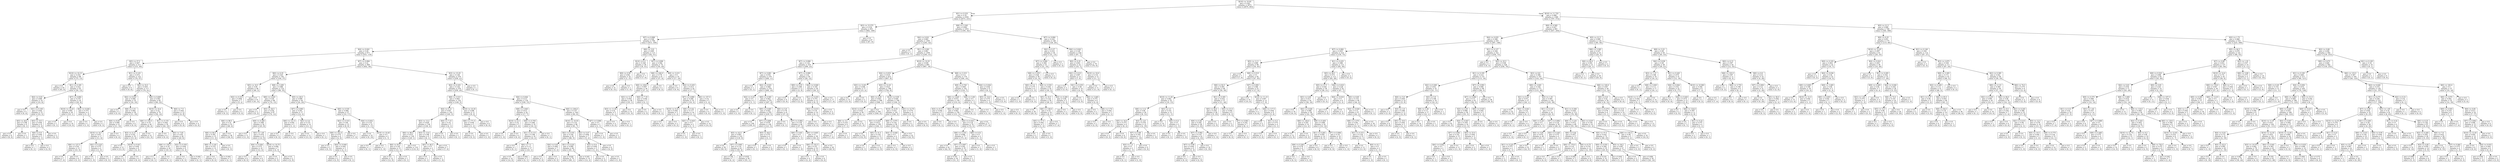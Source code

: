 digraph Tree {
node [shape=box] ;
0 [label="X[10] <= 10.85\ngini = 0.342\nsamples = 3673\nvalue = [2870, 803]"] ;
1 [label="X[1] <= 0.233\ngini = 0.18\nsamples = 2304\nvalue = [2073, 231]"] ;
0 -> 1 [labeldistance=2.5, labelangle=45, headlabel="True"] ;
2 [label="X[3] <= 15.575\ngini = 0.318\nsamples = 851\nvalue = [682, 169]"] ;
1 -> 2 ;
3 [label="X[7] <= 0.998\ngini = 0.338\nsamples = 784\nvalue = [615, 169]"] ;
2 -> 3 ;
4 [label="X[4] <= 0.041\ngini = 0.29\nsamples = 671\nvalue = [553, 118]"] ;
3 -> 4 ;
5 [label="X[5] <= 27.5\ngini = 0.407\nsamples = 211\nvalue = [151, 60]"] ;
4 -> 5 ;
6 [label="X[10] <= 10.15\ngini = 0.252\nsamples = 88\nvalue = [75, 13]"] ;
5 -> 6 ;
7 [label="gini = 0.0\nsamples = 45\nvalue = [45, 0]"] ;
6 -> 7 ;
8 [label="X[1] <= 0.185\ngini = 0.422\nsamples = 43\nvalue = [30, 13]"] ;
6 -> 8 ;
9 [label="X[4] <= 0.03\ngini = 0.499\nsamples = 19\nvalue = [10, 9]"] ;
8 -> 9 ;
10 [label="gini = 0.0\nsamples = 4\nvalue = [0, 4]"] ;
9 -> 10 ;
11 [label="X[1] <= 0.165\ngini = 0.444\nsamples = 15\nvalue = [10, 5]"] ;
9 -> 11 ;
12 [label="X[5] <= 26.0\ngini = 0.198\nsamples = 9\nvalue = [8, 1]"] ;
11 -> 12 ;
13 [label="gini = 0.0\nsamples = 8\nvalue = [8, 0]"] ;
12 -> 13 ;
14 [label="gini = 0.0\nsamples = 1\nvalue = [0, 1]"] ;
12 -> 14 ;
15 [label="X[5] <= 16.5\ngini = 0.444\nsamples = 6\nvalue = [2, 4]"] ;
11 -> 15 ;
16 [label="X[0] <= 6.0\ngini = 0.444\nsamples = 3\nvalue = [2, 1]"] ;
15 -> 16 ;
17 [label="gini = 0.0\nsamples = 1\nvalue = [0, 1]"] ;
16 -> 17 ;
18 [label="gini = 0.0\nsamples = 2\nvalue = [2, 0]"] ;
16 -> 18 ;
19 [label="gini = 0.0\nsamples = 3\nvalue = [0, 3]"] ;
15 -> 19 ;
20 [label="X[7] <= 0.994\ngini = 0.278\nsamples = 24\nvalue = [20, 4]"] ;
8 -> 20 ;
21 [label="X[10] <= 10.25\ngini = 0.095\nsamples = 20\nvalue = [19, 1]"] ;
20 -> 21 ;
22 [label="gini = 0.0\nsamples = 1\nvalue = [0, 1]"] ;
21 -> 22 ;
23 [label="gini = 0.0\nsamples = 19\nvalue = [19, 0]"] ;
21 -> 23 ;
24 [label="X[4] <= 0.036\ngini = 0.375\nsamples = 4\nvalue = [1, 3]"] ;
20 -> 24 ;
25 [label="gini = 0.0\nsamples = 1\nvalue = [1, 0]"] ;
24 -> 25 ;
26 [label="gini = 0.0\nsamples = 3\nvalue = [0, 3]"] ;
24 -> 26 ;
27 [label="X[1] <= 0.125\ngini = 0.472\nsamples = 123\nvalue = [76, 47]"] ;
5 -> 27 ;
28 [label="gini = 0.0\nsamples = 6\nvalue = [0, 6]"] ;
27 -> 28 ;
29 [label="X[5] <= 33.5\ngini = 0.455\nsamples = 117\nvalue = [76, 41]"] ;
27 -> 29 ;
30 [label="X[4] <= 0.033\ngini = 0.496\nsamples = 35\nvalue = [16, 19]"] ;
29 -> 30 ;
31 [label="gini = 0.0\nsamples = 5\nvalue = [5, 0]"] ;
30 -> 31 ;
32 [label="X[8] <= 3.31\ngini = 0.464\nsamples = 30\nvalue = [11, 19]"] ;
30 -> 32 ;
33 [label="X[0] <= 8.05\ngini = 0.499\nsamples = 21\nvalue = [11, 10]"] ;
32 -> 33 ;
34 [label="X[10] <= 10.7\ngini = 0.457\nsamples = 17\nvalue = [11, 6]"] ;
33 -> 34 ;
35 [label="X[6] <= 127.5\ngini = 0.355\nsamples = 13\nvalue = [10, 3]"] ;
34 -> 35 ;
36 [label="gini = 0.0\nsamples = 7\nvalue = [7, 0]"] ;
35 -> 36 ;
37 [label="gini = 0.5\nsamples = 6\nvalue = [3, 3]"] ;
35 -> 37 ;
38 [label="X[2] <= 0.325\ngini = 0.375\nsamples = 4\nvalue = [1, 3]"] ;
34 -> 38 ;
39 [label="gini = 0.0\nsamples = 1\nvalue = [1, 0]"] ;
38 -> 39 ;
40 [label="gini = 0.0\nsamples = 3\nvalue = [0, 3]"] ;
38 -> 40 ;
41 [label="gini = 0.0\nsamples = 4\nvalue = [0, 4]"] ;
33 -> 41 ;
42 [label="gini = 0.0\nsamples = 9\nvalue = [0, 9]"] ;
32 -> 42 ;
43 [label="X[9] <= 0.695\ngini = 0.393\nsamples = 82\nvalue = [60, 22]"] ;
29 -> 43 ;
44 [label="X[10] <= 10.4\ngini = 0.32\nsamples = 70\nvalue = [56, 14]"] ;
43 -> 44 ;
45 [label="X[6] <= 150.5\ngini = 0.18\nsamples = 40\nvalue = [36, 4]"] ;
44 -> 45 ;
46 [label="X[3] <= 4.15\ngini = 0.332\nsamples = 19\nvalue = [15, 4]"] ;
45 -> 46 ;
47 [label="gini = 0.0\nsamples = 13\nvalue = [13, 0]"] ;
46 -> 47 ;
48 [label="X[10] <= 9.45\ngini = 0.444\nsamples = 6\nvalue = [2, 4]"] ;
46 -> 48 ;
49 [label="gini = 0.0\nsamples = 2\nvalue = [2, 0]"] ;
48 -> 49 ;
50 [label="gini = 0.0\nsamples = 4\nvalue = [0, 4]"] ;
48 -> 50 ;
51 [label="gini = 0.0\nsamples = 21\nvalue = [21, 0]"] ;
45 -> 51 ;
52 [label="X[1] <= 0.155\ngini = 0.444\nsamples = 30\nvalue = [20, 10]"] ;
44 -> 52 ;
53 [label="gini = 0.0\nsamples = 4\nvalue = [0, 4]"] ;
52 -> 53 ;
54 [label="X[0] <= 7.05\ngini = 0.355\nsamples = 26\nvalue = [20, 6]"] ;
52 -> 54 ;
55 [label="X[6] <= 150.5\ngini = 0.18\nsamples = 20\nvalue = [18, 2]"] ;
54 -> 55 ;
56 [label="gini = 0.1\nsamples = 19\nvalue = [18, 1]"] ;
55 -> 56 ;
57 [label="gini = 0.0\nsamples = 1\nvalue = [0, 1]"] ;
55 -> 57 ;
58 [label="X[2] <= 0.355\ngini = 0.444\nsamples = 6\nvalue = [2, 4]"] ;
54 -> 58 ;
59 [label="gini = 0.0\nsamples = 3\nvalue = [0, 3]"] ;
58 -> 59 ;
60 [label="gini = 0.444\nsamples = 3\nvalue = [2, 1]"] ;
58 -> 60 ;
61 [label="X[0] <= 7.0\ngini = 0.444\nsamples = 12\nvalue = [4, 8]"] ;
43 -> 61 ;
62 [label="gini = 0.0\nsamples = 8\nvalue = [0, 8]"] ;
61 -> 62 ;
63 [label="gini = 0.0\nsamples = 4\nvalue = [4, 0]"] ;
61 -> 63 ;
64 [label="X[7] <= 0.994\ngini = 0.22\nsamples = 460\nvalue = [402, 58]"] ;
4 -> 64 ;
65 [label="X[0] <= 6.35\ngini = 0.325\nsamples = 181\nvalue = [144, 37]"] ;
64 -> 65 ;
66 [label="X[5] <= 16.5\ngini = 0.08\nsamples = 48\nvalue = [46, 2]"] ;
65 -> 66 ;
67 [label="X[2] <= 0.315\ngini = 0.408\nsamples = 7\nvalue = [5, 2]"] ;
66 -> 67 ;
68 [label="gini = 0.0\nsamples = 2\nvalue = [0, 2]"] ;
67 -> 68 ;
69 [label="gini = 0.0\nsamples = 5\nvalue = [5, 0]"] ;
67 -> 69 ;
70 [label="gini = 0.0\nsamples = 41\nvalue = [41, 0]"] ;
66 -> 70 ;
71 [label="X[8] <= 3.285\ngini = 0.388\nsamples = 133\nvalue = [98, 35]"] ;
65 -> 71 ;
72 [label="X[8] <= 2.925\ngini = 0.28\nsamples = 89\nvalue = [74, 15]"] ;
71 -> 72 ;
73 [label="gini = 0.0\nsamples = 2\nvalue = [0, 2]"] ;
72 -> 73 ;
74 [label="X[5] <= 36.5\ngini = 0.254\nsamples = 87\nvalue = [74, 13]"] ;
72 -> 74 ;
75 [label="X[6] <= 98.5\ngini = 0.14\nsamples = 53\nvalue = [49, 4]"] ;
74 -> 75 ;
76 [label="X[6] <= 94.5\ngini = 0.391\nsamples = 15\nvalue = [11, 4]"] ;
75 -> 76 ;
77 [label="X[8] <= 3.145\ngini = 0.153\nsamples = 12\nvalue = [11, 1]"] ;
76 -> 77 ;
78 [label="gini = 0.0\nsamples = 9\nvalue = [9, 0]"] ;
77 -> 78 ;
79 [label="gini = 0.444\nsamples = 3\nvalue = [2, 1]"] ;
77 -> 79 ;
80 [label="gini = 0.0\nsamples = 3\nvalue = [0, 3]"] ;
76 -> 80 ;
81 [label="gini = 0.0\nsamples = 38\nvalue = [38, 0]"] ;
75 -> 81 ;
82 [label="X[9] <= 0.385\ngini = 0.389\nsamples = 34\nvalue = [25, 9]"] ;
74 -> 82 ;
83 [label="gini = 0.0\nsamples = 11\nvalue = [11, 0]"] ;
82 -> 83 ;
84 [label="X[3] <= 1.95\ngini = 0.476\nsamples = 23\nvalue = [14, 9]"] ;
82 -> 84 ;
85 [label="X[4] <= 0.056\ngini = 0.375\nsamples = 16\nvalue = [12, 4]"] ;
84 -> 85 ;
86 [label="gini = 0.0\nsamples = 8\nvalue = [8, 0]"] ;
85 -> 86 ;
87 [label="gini = 0.5\nsamples = 8\nvalue = [4, 4]"] ;
85 -> 87 ;
88 [label="X[10] <= 10.75\ngini = 0.408\nsamples = 7\nvalue = [2, 5]"] ;
84 -> 88 ;
89 [label="gini = 0.0\nsamples = 5\nvalue = [0, 5]"] ;
88 -> 89 ;
90 [label="gini = 0.0\nsamples = 2\nvalue = [2, 0]"] ;
88 -> 90 ;
91 [label="X[5] <= 28.0\ngini = 0.496\nsamples = 44\nvalue = [24, 20]"] ;
71 -> 91 ;
92 [label="X[7] <= 0.993\ngini = 0.291\nsamples = 17\nvalue = [14, 3]"] ;
91 -> 92 ;
93 [label="X[6] <= 121.5\ngini = 0.444\nsamples = 3\nvalue = [1, 2]"] ;
92 -> 93 ;
94 [label="gini = 0.0\nsamples = 2\nvalue = [0, 2]"] ;
93 -> 94 ;
95 [label="gini = 0.0\nsamples = 1\nvalue = [1, 0]"] ;
93 -> 95 ;
96 [label="X[3] <= 4.4\ngini = 0.133\nsamples = 14\nvalue = [13, 1]"] ;
92 -> 96 ;
97 [label="gini = 0.0\nsamples = 13\nvalue = [13, 0]"] ;
96 -> 97 ;
98 [label="gini = 0.0\nsamples = 1\nvalue = [0, 1]"] ;
96 -> 98 ;
99 [label="X[9] <= 0.535\ngini = 0.466\nsamples = 27\nvalue = [10, 17]"] ;
91 -> 99 ;
100 [label="X[2] <= 0.315\ngini = 0.48\nsamples = 15\nvalue = [9, 6]"] ;
99 -> 100 ;
101 [label="X[6] <= 141.0\ngini = 0.375\nsamples = 8\nvalue = [2, 6]"] ;
100 -> 101 ;
102 [label="gini = 0.0\nsamples = 5\nvalue = [0, 5]"] ;
101 -> 102 ;
103 [label="X[4] <= 0.049\ngini = 0.444\nsamples = 3\nvalue = [2, 1]"] ;
101 -> 103 ;
104 [label="gini = 0.0\nsamples = 2\nvalue = [2, 0]"] ;
103 -> 104 ;
105 [label="gini = 0.0\nsamples = 1\nvalue = [0, 1]"] ;
103 -> 105 ;
106 [label="gini = 0.0\nsamples = 7\nvalue = [7, 0]"] ;
100 -> 106 ;
107 [label="X[4] <= 0.052\ngini = 0.153\nsamples = 12\nvalue = [1, 11]"] ;
99 -> 107 ;
108 [label="gini = 0.0\nsamples = 10\nvalue = [0, 10]"] ;
107 -> 108 ;
109 [label="X[10] <= 10.45\ngini = 0.5\nsamples = 2\nvalue = [1, 1]"] ;
107 -> 109 ;
110 [label="gini = 0.0\nsamples = 1\nvalue = [0, 1]"] ;
109 -> 110 ;
111 [label="gini = 0.0\nsamples = 1\nvalue = [1, 0]"] ;
109 -> 111 ;
112 [label="X[3] <= 15.25\ngini = 0.139\nsamples = 279\nvalue = [258, 21]"] ;
64 -> 112 ;
113 [label="X[2] <= 0.325\ngini = 0.134\nsamples = 278\nvalue = [258, 20]"] ;
112 -> 113 ;
114 [label="X[8] <= 3.515\ngini = 0.063\nsamples = 154\nvalue = [149, 5]"] ;
113 -> 114 ;
115 [label="X[4] <= 0.12\ngini = 0.041\nsamples = 143\nvalue = [140, 3]"] ;
114 -> 115 ;
116 [label="X[3] <= 13.2\ngini = 0.029\nsamples = 138\nvalue = [136, 2]"] ;
115 -> 116 ;
117 [label="X[6] <= 96.5\ngini = 0.015\nsamples = 129\nvalue = [128, 1]"] ;
116 -> 117 ;
118 [label="X[6] <= 93.0\ngini = 0.142\nsamples = 13\nvalue = [12, 1]"] ;
117 -> 118 ;
119 [label="gini = 0.0\nsamples = 12\nvalue = [12, 0]"] ;
118 -> 119 ;
120 [label="gini = 0.0\nsamples = 1\nvalue = [0, 1]"] ;
118 -> 120 ;
121 [label="gini = 0.0\nsamples = 116\nvalue = [116, 0]"] ;
117 -> 121 ;
122 [label="X[3] <= 13.6\ngini = 0.198\nsamples = 9\nvalue = [8, 1]"] ;
116 -> 122 ;
123 [label="X[5] <= 46.5\ngini = 0.5\nsamples = 2\nvalue = [1, 1]"] ;
122 -> 123 ;
124 [label="gini = 0.0\nsamples = 1\nvalue = [0, 1]"] ;
123 -> 124 ;
125 [label="gini = 0.0\nsamples = 1\nvalue = [1, 0]"] ;
123 -> 125 ;
126 [label="gini = 0.0\nsamples = 7\nvalue = [7, 0]"] ;
122 -> 126 ;
127 [label="X[0] <= 7.15\ngini = 0.32\nsamples = 5\nvalue = [4, 1]"] ;
115 -> 127 ;
128 [label="gini = 0.0\nsamples = 4\nvalue = [4, 0]"] ;
127 -> 128 ;
129 [label="gini = 0.0\nsamples = 1\nvalue = [0, 1]"] ;
127 -> 129 ;
130 [label="X[10] <= 10.35\ngini = 0.298\nsamples = 11\nvalue = [9, 2]"] ;
114 -> 130 ;
131 [label="X[6] <= 171.5\ngini = 0.444\nsamples = 3\nvalue = [1, 2]"] ;
130 -> 131 ;
132 [label="gini = 0.0\nsamples = 2\nvalue = [0, 2]"] ;
131 -> 132 ;
133 [label="gini = 0.0\nsamples = 1\nvalue = [1, 0]"] ;
131 -> 133 ;
134 [label="gini = 0.0\nsamples = 8\nvalue = [8, 0]"] ;
130 -> 134 ;
135 [label="X[4] <= 0.044\ngini = 0.213\nsamples = 124\nvalue = [109, 15]"] ;
113 -> 135 ;
136 [label="X[8] <= 3.045\ngini = 0.413\nsamples = 24\nvalue = [17, 7]"] ;
135 -> 136 ;
137 [label="X[10] <= 9.3\ngini = 0.32\nsamples = 5\nvalue = [1, 4]"] ;
136 -> 137 ;
138 [label="gini = 0.0\nsamples = 1\nvalue = [1, 0]"] ;
137 -> 138 ;
139 [label="gini = 0.0\nsamples = 4\nvalue = [0, 4]"] ;
137 -> 139 ;
140 [label="X[9] <= 0.705\ngini = 0.266\nsamples = 19\nvalue = [16, 3]"] ;
136 -> 140 ;
141 [label="X[1] <= 0.115\ngini = 0.198\nsamples = 18\nvalue = [16, 2]"] ;
140 -> 141 ;
142 [label="gini = 0.0\nsamples = 1\nvalue = [0, 1]"] ;
141 -> 142 ;
143 [label="X[0] <= 7.3\ngini = 0.111\nsamples = 17\nvalue = [16, 1]"] ;
141 -> 143 ;
144 [label="gini = 0.0\nsamples = 14\nvalue = [14, 0]"] ;
143 -> 144 ;
145 [label="gini = 0.444\nsamples = 3\nvalue = [2, 1]"] ;
143 -> 145 ;
146 [label="gini = 0.0\nsamples = 1\nvalue = [0, 1]"] ;
140 -> 146 ;
147 [label="X[6] <= 204.0\ngini = 0.147\nsamples = 100\nvalue = [92, 8]"] ;
135 -> 147 ;
148 [label="X[10] <= 10.55\ngini = 0.133\nsamples = 98\nvalue = [91, 7]"] ;
147 -> 148 ;
149 [label="X[2] <= 0.335\ngini = 0.104\nsamples = 91\nvalue = [86, 5]"] ;
148 -> 149 ;
150 [label="X[4] <= 0.05\ngini = 0.408\nsamples = 7\nvalue = [5, 2]"] ;
149 -> 150 ;
151 [label="gini = 0.0\nsamples = 5\nvalue = [5, 0]"] ;
150 -> 151 ;
152 [label="gini = 0.0\nsamples = 2\nvalue = [0, 2]"] ;
150 -> 152 ;
153 [label="X[1] <= 0.225\ngini = 0.069\nsamples = 84\nvalue = [81, 3]"] ;
149 -> 153 ;
154 [label="gini = 0.028\nsamples = 70\nvalue = [69, 1]"] ;
153 -> 154 ;
155 [label="gini = 0.245\nsamples = 14\nvalue = [12, 2]"] ;
153 -> 155 ;
156 [label="X[2] <= 0.47\ngini = 0.408\nsamples = 7\nvalue = [5, 2]"] ;
148 -> 156 ;
157 [label="X[3] <= 8.4\ngini = 0.444\nsamples = 3\nvalue = [1, 2]"] ;
156 -> 157 ;
158 [label="gini = 0.0\nsamples = 2\nvalue = [0, 2]"] ;
157 -> 158 ;
159 [label="gini = 0.0\nsamples = 1\nvalue = [1, 0]"] ;
157 -> 159 ;
160 [label="gini = 0.0\nsamples = 4\nvalue = [4, 0]"] ;
156 -> 160 ;
161 [label="X[7] <= 0.996\ngini = 0.5\nsamples = 2\nvalue = [1, 1]"] ;
147 -> 161 ;
162 [label="gini = 0.0\nsamples = 1\nvalue = [1, 0]"] ;
161 -> 162 ;
163 [label="gini = 0.0\nsamples = 1\nvalue = [0, 1]"] ;
161 -> 163 ;
164 [label="gini = 0.0\nsamples = 1\nvalue = [0, 1]"] ;
112 -> 164 ;
165 [label="X[8] <= 3.01\ngini = 0.495\nsamples = 113\nvalue = [62, 51]"] ;
3 -> 165 ;
166 [label="X[10] <= 9.1\ngini = 0.326\nsamples = 39\nvalue = [8, 31]"] ;
165 -> 166 ;
167 [label="X[9] <= 0.59\ngini = 0.061\nsamples = 32\nvalue = [1, 31]"] ;
166 -> 167 ;
168 [label="gini = 0.0\nsamples = 31\nvalue = [0, 31]"] ;
167 -> 168 ;
169 [label="gini = 0.0\nsamples = 1\nvalue = [1, 0]"] ;
167 -> 169 ;
170 [label="gini = 0.0\nsamples = 7\nvalue = [7, 0]"] ;
166 -> 170 ;
171 [label="X[7] <= 0.999\ngini = 0.394\nsamples = 74\nvalue = [54, 20]"] ;
165 -> 171 ;
172 [label="X[6] <= 226.0\ngini = 0.176\nsamples = 41\nvalue = [37, 4]"] ;
171 -> 172 ;
173 [label="X[6] <= 204.5\ngini = 0.097\nsamples = 39\nvalue = [37, 2]"] ;
172 -> 173 ;
174 [label="X[3] <= 11.6\ngini = 0.054\nsamples = 36\nvalue = [35, 1]"] ;
173 -> 174 ;
175 [label="X[3] <= 11.05\ngini = 0.32\nsamples = 5\nvalue = [4, 1]"] ;
174 -> 175 ;
176 [label="gini = 0.0\nsamples = 4\nvalue = [4, 0]"] ;
175 -> 176 ;
177 [label="gini = 0.0\nsamples = 1\nvalue = [0, 1]"] ;
175 -> 177 ;
178 [label="gini = 0.0\nsamples = 31\nvalue = [31, 0]"] ;
174 -> 178 ;
179 [label="X[0] <= 7.35\ngini = 0.444\nsamples = 3\nvalue = [2, 1]"] ;
173 -> 179 ;
180 [label="gini = 0.0\nsamples = 2\nvalue = [2, 0]"] ;
179 -> 180 ;
181 [label="gini = 0.0\nsamples = 1\nvalue = [0, 1]"] ;
179 -> 181 ;
182 [label="gini = 0.0\nsamples = 2\nvalue = [0, 2]"] ;
172 -> 182 ;
183 [label="X[8] <= 3.215\ngini = 0.5\nsamples = 33\nvalue = [17, 16]"] ;
171 -> 183 ;
184 [label="gini = 0.0\nsamples = 9\nvalue = [0, 9]"] ;
183 -> 184 ;
185 [label="X[2] <= 0.435\ngini = 0.413\nsamples = 24\nvalue = [17, 7]"] ;
183 -> 185 ;
186 [label="X[7] <= 0.999\ngini = 0.266\nsamples = 19\nvalue = [16, 3]"] ;
185 -> 186 ;
187 [label="X[10] <= 9.25\ngini = 0.444\nsamples = 3\nvalue = [1, 2]"] ;
186 -> 187 ;
188 [label="gini = 0.0\nsamples = 1\nvalue = [1, 0]"] ;
187 -> 188 ;
189 [label="gini = 0.0\nsamples = 2\nvalue = [0, 2]"] ;
187 -> 189 ;
190 [label="X[9] <= 0.42\ngini = 0.117\nsamples = 16\nvalue = [15, 1]"] ;
186 -> 190 ;
191 [label="X[3] <= 13.925\ngini = 0.5\nsamples = 2\nvalue = [1, 1]"] ;
190 -> 191 ;
192 [label="gini = 0.0\nsamples = 1\nvalue = [1, 0]"] ;
191 -> 192 ;
193 [label="gini = 0.0\nsamples = 1\nvalue = [0, 1]"] ;
191 -> 193 ;
194 [label="gini = 0.0\nsamples = 14\nvalue = [14, 0]"] ;
190 -> 194 ;
195 [label="X[6] <= 157.5\ngini = 0.32\nsamples = 5\nvalue = [1, 4]"] ;
185 -> 195 ;
196 [label="gini = 0.0\nsamples = 4\nvalue = [0, 4]"] ;
195 -> 196 ;
197 [label="gini = 0.0\nsamples = 1\nvalue = [1, 0]"] ;
195 -> 197 ;
198 [label="gini = 0.0\nsamples = 67\nvalue = [67, 0]"] ;
2 -> 198 ;
199 [label="X[8] <= 3.345\ngini = 0.082\nsamples = 1453\nvalue = [1391, 62]"] ;
1 -> 199 ;
200 [label="X[4] <= 0.021\ngini = 0.062\nsamples = 1305\nvalue = [1263, 42]"] ;
199 -> 200 ;
201 [label="gini = 0.0\nsamples = 1\nvalue = [0, 1]"] ;
200 -> 201 ;
202 [label="X[1] <= 0.262\ngini = 0.061\nsamples = 1304\nvalue = [1263, 41]"] ;
200 -> 202 ;
203 [label="X[7] <= 0.998\ngini = 0.134\nsamples = 319\nvalue = [296, 23]"] ;
202 -> 203 ;
204 [label="X[7] <= 0.991\ngini = 0.076\nsamples = 279\nvalue = [268, 11]"] ;
203 -> 204 ;
205 [label="gini = 0.0\nsamples = 1\nvalue = [0, 1]"] ;
204 -> 205 ;
206 [label="X[4] <= 0.025\ngini = 0.069\nsamples = 278\nvalue = [268, 10]"] ;
204 -> 206 ;
207 [label="X[2] <= 0.23\ngini = 0.5\nsamples = 2\nvalue = [1, 1]"] ;
206 -> 207 ;
208 [label="gini = 0.0\nsamples = 1\nvalue = [1, 0]"] ;
207 -> 208 ;
209 [label="gini = 0.0\nsamples = 1\nvalue = [0, 1]"] ;
207 -> 209 ;
210 [label="X[9] <= 0.585\ngini = 0.063\nsamples = 276\nvalue = [267, 9]"] ;
206 -> 210 ;
211 [label="X[9] <= 0.465\ngini = 0.042\nsamples = 235\nvalue = [230, 5]"] ;
210 -> 211 ;
212 [label="gini = 0.0\nsamples = 109\nvalue = [109, 0]"] ;
211 -> 212 ;
213 [label="X[7] <= 0.998\ngini = 0.076\nsamples = 126\nvalue = [121, 5]"] ;
211 -> 213 ;
214 [label="X[5] <= 42.5\ngini = 0.063\nsamples = 122\nvalue = [118, 4]"] ;
213 -> 214 ;
215 [label="gini = 0.0\nsamples = 59\nvalue = [59, 0]"] ;
214 -> 215 ;
216 [label="X[7] <= 0.995\ngini = 0.119\nsamples = 63\nvalue = [59, 4]"] ;
214 -> 216 ;
217 [label="gini = 0.49\nsamples = 7\nvalue = [4, 3]"] ;
216 -> 217 ;
218 [label="gini = 0.035\nsamples = 56\nvalue = [55, 1]"] ;
216 -> 218 ;
219 [label="X[5] <= 40.5\ngini = 0.375\nsamples = 4\nvalue = [3, 1]"] ;
213 -> 219 ;
220 [label="gini = 0.0\nsamples = 1\nvalue = [0, 1]"] ;
219 -> 220 ;
221 [label="gini = 0.0\nsamples = 3\nvalue = [3, 0]"] ;
219 -> 221 ;
222 [label="X[0] <= 5.8\ngini = 0.176\nsamples = 41\nvalue = [37, 4]"] ;
210 -> 222 ;
223 [label="gini = 0.0\nsamples = 1\nvalue = [0, 1]"] ;
222 -> 223 ;
224 [label="X[7] <= 0.992\ngini = 0.139\nsamples = 40\nvalue = [37, 3]"] ;
222 -> 224 ;
225 [label="X[9] <= 0.65\ngini = 0.5\nsamples = 2\nvalue = [1, 1]"] ;
224 -> 225 ;
226 [label="gini = 0.0\nsamples = 1\nvalue = [0, 1]"] ;
225 -> 226 ;
227 [label="gini = 0.0\nsamples = 1\nvalue = [1, 0]"] ;
225 -> 227 ;
228 [label="X[9] <= 0.605\ngini = 0.1\nsamples = 38\nvalue = [36, 2]"] ;
224 -> 228 ;
229 [label="X[6] <= 152.5\ngini = 0.32\nsamples = 10\nvalue = [8, 2]"] ;
228 -> 229 ;
230 [label="gini = 0.5\nsamples = 4\nvalue = [2, 2]"] ;
229 -> 230 ;
231 [label="gini = 0.0\nsamples = 6\nvalue = [6, 0]"] ;
229 -> 231 ;
232 [label="gini = 0.0\nsamples = 28\nvalue = [28, 0]"] ;
228 -> 232 ;
233 [label="X[7] <= 0.999\ngini = 0.42\nsamples = 40\nvalue = [28, 12]"] ;
203 -> 233 ;
234 [label="X[9] <= 0.55\ngini = 0.298\nsamples = 11\nvalue = [2, 9]"] ;
233 -> 234 ;
235 [label="gini = 0.0\nsamples = 9\nvalue = [0, 9]"] ;
234 -> 235 ;
236 [label="gini = 0.0\nsamples = 2\nvalue = [2, 0]"] ;
234 -> 236 ;
237 [label="X[4] <= 0.049\ngini = 0.185\nsamples = 29\nvalue = [26, 3]"] ;
233 -> 237 ;
238 [label="X[1] <= 0.255\ngini = 0.375\nsamples = 12\nvalue = [9, 3]"] ;
237 -> 238 ;
239 [label="X[2] <= 0.415\ngini = 0.18\nsamples = 10\nvalue = [9, 1]"] ;
238 -> 239 ;
240 [label="gini = 0.0\nsamples = 9\nvalue = [9, 0]"] ;
239 -> 240 ;
241 [label="gini = 0.0\nsamples = 1\nvalue = [0, 1]"] ;
239 -> 241 ;
242 [label="gini = 0.0\nsamples = 2\nvalue = [0, 2]"] ;
238 -> 242 ;
243 [label="gini = 0.0\nsamples = 17\nvalue = [17, 0]"] ;
237 -> 243 ;
244 [label="X[10] <= 10.25\ngini = 0.036\nsamples = 985\nvalue = [967, 18]"] ;
202 -> 244 ;
245 [label="X[4] <= 0.033\ngini = 0.019\nsamples = 815\nvalue = [807, 8]"] ;
244 -> 245 ;
246 [label="X[3] <= 13.65\ngini = 0.208\nsamples = 17\nvalue = [15, 2]"] ;
245 -> 246 ;
247 [label="gini = 0.0\nsamples = 15\nvalue = [15, 0]"] ;
246 -> 247 ;
248 [label="gini = 0.0\nsamples = 2\nvalue = [0, 2]"] ;
246 -> 248 ;
249 [label="X[3] <= 12.25\ngini = 0.015\nsamples = 798\nvalue = [792, 6]"] ;
245 -> 249 ;
250 [label="X[0] <= 6.05\ngini = 0.003\nsamples = 599\nvalue = [598, 1]"] ;
249 -> 250 ;
251 [label="X[10] <= 9.05\ngini = 0.033\nsamples = 59\nvalue = [58, 1]"] ;
250 -> 251 ;
252 [label="X[8] <= 3.2\ngini = 0.219\nsamples = 8\nvalue = [7, 1]"] ;
251 -> 252 ;
253 [label="gini = 0.0\nsamples = 7\nvalue = [7, 0]"] ;
252 -> 253 ;
254 [label="gini = 0.0\nsamples = 1\nvalue = [0, 1]"] ;
252 -> 254 ;
255 [label="gini = 0.0\nsamples = 51\nvalue = [51, 0]"] ;
251 -> 255 ;
256 [label="gini = 0.0\nsamples = 540\nvalue = [540, 0]"] ;
250 -> 256 ;
257 [label="X[10] <= 9.95\ngini = 0.049\nsamples = 199\nvalue = [194, 5]"] ;
249 -> 257 ;
258 [label="X[10] <= 9.55\ngini = 0.031\nsamples = 191\nvalue = [188, 3]"] ;
257 -> 258 ;
259 [label="X[1] <= 0.435\ngini = 0.012\nsamples = 165\nvalue = [164, 1]"] ;
258 -> 259 ;
260 [label="gini = 0.0\nsamples = 152\nvalue = [152, 0]"] ;
259 -> 260 ;
261 [label="X[5] <= 31.5\ngini = 0.142\nsamples = 13\nvalue = [12, 1]"] ;
259 -> 261 ;
262 [label="gini = 0.0\nsamples = 1\nvalue = [0, 1]"] ;
261 -> 262 ;
263 [label="gini = 0.0\nsamples = 12\nvalue = [12, 0]"] ;
261 -> 263 ;
264 [label="X[8] <= 3.075\ngini = 0.142\nsamples = 26\nvalue = [24, 2]"] ;
258 -> 264 ;
265 [label="X[4] <= 0.048\ngini = 0.5\nsamples = 4\nvalue = [2, 2]"] ;
264 -> 265 ;
266 [label="gini = 0.0\nsamples = 2\nvalue = [2, 0]"] ;
265 -> 266 ;
267 [label="gini = 0.0\nsamples = 2\nvalue = [0, 2]"] ;
265 -> 267 ;
268 [label="gini = 0.0\nsamples = 22\nvalue = [22, 0]"] ;
264 -> 268 ;
269 [label="X[3] <= 12.75\ngini = 0.375\nsamples = 8\nvalue = [6, 2]"] ;
257 -> 269 ;
270 [label="gini = 0.0\nsamples = 2\nvalue = [0, 2]"] ;
269 -> 270 ;
271 [label="gini = 0.0\nsamples = 6\nvalue = [6, 0]"] ;
269 -> 271 ;
272 [label="X[8] <= 3.315\ngini = 0.111\nsamples = 170\nvalue = [160, 10]"] ;
244 -> 272 ;
273 [label="X[9] <= 0.745\ngini = 0.083\nsamples = 161\nvalue = [154, 7]"] ;
272 -> 273 ;
274 [label="X[8] <= 2.925\ngini = 0.073\nsamples = 159\nvalue = [153, 6]"] ;
273 -> 274 ;
275 [label="X[3] <= 8.15\ngini = 0.444\nsamples = 3\nvalue = [2, 1]"] ;
274 -> 275 ;
276 [label="gini = 0.0\nsamples = 1\nvalue = [0, 1]"] ;
275 -> 276 ;
277 [label="gini = 0.0\nsamples = 2\nvalue = [2, 0]"] ;
275 -> 277 ;
278 [label="X[4] <= 0.041\ngini = 0.062\nsamples = 156\nvalue = [151, 5]"] ;
274 -> 278 ;
279 [label="X[2] <= 0.525\ngini = 0.119\nsamples = 79\nvalue = [74, 5]"] ;
278 -> 279 ;
280 [label="X[8] <= 3.155\ngini = 0.098\nsamples = 77\nvalue = [73, 4]"] ;
279 -> 280 ;
281 [label="gini = 0.0\nsamples = 42\nvalue = [42, 0]"] ;
280 -> 281 ;
282 [label="X[7] <= 0.997\ngini = 0.202\nsamples = 35\nvalue = [31, 4]"] ;
280 -> 282 ;
283 [label="gini = 0.161\nsamples = 34\nvalue = [31, 3]"] ;
282 -> 283 ;
284 [label="gini = 0.0\nsamples = 1\nvalue = [0, 1]"] ;
282 -> 284 ;
285 [label="X[9] <= 0.51\ngini = 0.5\nsamples = 2\nvalue = [1, 1]"] ;
279 -> 285 ;
286 [label="gini = 0.0\nsamples = 1\nvalue = [1, 0]"] ;
285 -> 286 ;
287 [label="gini = 0.0\nsamples = 1\nvalue = [0, 1]"] ;
285 -> 287 ;
288 [label="gini = 0.0\nsamples = 77\nvalue = [77, 0]"] ;
278 -> 288 ;
289 [label="X[8] <= 3.09\ngini = 0.5\nsamples = 2\nvalue = [1, 1]"] ;
273 -> 289 ;
290 [label="gini = 0.0\nsamples = 1\nvalue = [0, 1]"] ;
289 -> 290 ;
291 [label="gini = 0.0\nsamples = 1\nvalue = [1, 0]"] ;
289 -> 291 ;
292 [label="X[4] <= 0.044\ngini = 0.444\nsamples = 9\nvalue = [6, 3]"] ;
272 -> 292 ;
293 [label="X[5] <= 10.0\ngini = 0.375\nsamples = 4\nvalue = [1, 3]"] ;
292 -> 293 ;
294 [label="gini = 0.0\nsamples = 1\nvalue = [1, 0]"] ;
293 -> 294 ;
295 [label="gini = 0.0\nsamples = 3\nvalue = [0, 3]"] ;
293 -> 295 ;
296 [label="gini = 0.0\nsamples = 5\nvalue = [5, 0]"] ;
292 -> 296 ;
297 [label="X[7] <= 0.994\ngini = 0.234\nsamples = 148\nvalue = [128, 20]"] ;
199 -> 297 ;
298 [label="X[2] <= 0.37\ngini = 0.416\nsamples = 44\nvalue = [31, 13]"] ;
297 -> 298 ;
299 [label="X[7] <= 0.994\ngini = 0.369\nsamples = 41\nvalue = [31, 10]"] ;
298 -> 299 ;
300 [label="X[8] <= 3.355\ngini = 0.326\nsamples = 39\nvalue = [31, 8]"] ;
299 -> 300 ;
301 [label="X[0] <= 5.2\ngini = 0.375\nsamples = 4\nvalue = [1, 3]"] ;
300 -> 301 ;
302 [label="gini = 0.0\nsamples = 1\nvalue = [1, 0]"] ;
301 -> 302 ;
303 [label="gini = 0.0\nsamples = 3\nvalue = [0, 3]"] ;
301 -> 303 ;
304 [label="X[8] <= 3.535\ngini = 0.245\nsamples = 35\nvalue = [30, 5]"] ;
300 -> 304 ;
305 [label="X[5] <= 33.5\ngini = 0.124\nsamples = 30\nvalue = [28, 2]"] ;
304 -> 305 ;
306 [label="gini = 0.0\nsamples = 20\nvalue = [20, 0]"] ;
305 -> 306 ;
307 [label="X[6] <= 138.0\ngini = 0.32\nsamples = 10\nvalue = [8, 2]"] ;
305 -> 307 ;
308 [label="X[5] <= 37.0\ngini = 0.444\nsamples = 3\nvalue = [1, 2]"] ;
307 -> 308 ;
309 [label="gini = 0.0\nsamples = 2\nvalue = [0, 2]"] ;
308 -> 309 ;
310 [label="gini = 0.0\nsamples = 1\nvalue = [1, 0]"] ;
308 -> 310 ;
311 [label="gini = 0.0\nsamples = 7\nvalue = [7, 0]"] ;
307 -> 311 ;
312 [label="X[2] <= 0.285\ngini = 0.48\nsamples = 5\nvalue = [2, 3]"] ;
304 -> 312 ;
313 [label="gini = 0.0\nsamples = 3\nvalue = [0, 3]"] ;
312 -> 313 ;
314 [label="gini = 0.0\nsamples = 2\nvalue = [2, 0]"] ;
312 -> 314 ;
315 [label="gini = 0.0\nsamples = 2\nvalue = [0, 2]"] ;
299 -> 315 ;
316 [label="gini = 0.0\nsamples = 3\nvalue = [0, 3]"] ;
298 -> 316 ;
317 [label="X[4] <= 0.042\ngini = 0.126\nsamples = 104\nvalue = [97, 7]"] ;
297 -> 317 ;
318 [label="X[0] <= 6.35\ngini = 0.403\nsamples = 25\nvalue = [18, 7]"] ;
317 -> 318 ;
319 [label="X[2] <= 0.215\ngini = 0.497\nsamples = 13\nvalue = [7, 6]"] ;
318 -> 319 ;
320 [label="gini = 0.0\nsamples = 3\nvalue = [3, 0]"] ;
319 -> 320 ;
321 [label="X[1] <= 0.255\ngini = 0.48\nsamples = 10\nvalue = [4, 6]"] ;
319 -> 321 ;
322 [label="gini = 0.0\nsamples = 2\nvalue = [2, 0]"] ;
321 -> 322 ;
323 [label="X[8] <= 3.465\ngini = 0.375\nsamples = 8\nvalue = [2, 6]"] ;
321 -> 323 ;
324 [label="gini = 0.0\nsamples = 5\nvalue = [0, 5]"] ;
323 -> 324 ;
325 [label="X[8] <= 3.74\ngini = 0.444\nsamples = 3\nvalue = [2, 1]"] ;
323 -> 325 ;
326 [label="gini = 0.0\nsamples = 2\nvalue = [2, 0]"] ;
325 -> 326 ;
327 [label="gini = 0.0\nsamples = 1\nvalue = [0, 1]"] ;
325 -> 327 ;
328 [label="X[10] <= 10.6\ngini = 0.153\nsamples = 12\nvalue = [11, 1]"] ;
318 -> 328 ;
329 [label="gini = 0.0\nsamples = 11\nvalue = [11, 0]"] ;
328 -> 329 ;
330 [label="gini = 0.0\nsamples = 1\nvalue = [0, 1]"] ;
328 -> 330 ;
331 [label="gini = 0.0\nsamples = 79\nvalue = [79, 0]"] ;
317 -> 331 ;
332 [label="X[10] <= 11.725\ngini = 0.486\nsamples = 1369\nvalue = [797, 572]"] ;
0 -> 332 [labeldistance=2.5, labelangle=-45, headlabel="False"] ;
333 [label="X[9] <= 0.585\ngini = 0.427\nsamples = 661\nvalue = [457, 204]"] ;
332 -> 333 ;
334 [label="X[4] <= 0.035\ngini = 0.396\nsamples = 545\nvalue = [397, 148]"] ;
333 -> 334 ;
335 [label="X[7] <= 0.992\ngini = 0.455\nsamples = 214\nvalue = [139, 75]"] ;
334 -> 335 ;
336 [label="X[5] <= 11.5\ngini = 0.496\nsamples = 99\nvalue = [54, 45]"] ;
335 -> 336 ;
337 [label="gini = 0.0\nsamples = 7\nvalue = [7, 0]"] ;
336 -> 337 ;
338 [label="X[9] <= 0.515\ngini = 0.5\nsamples = 92\nvalue = [47, 45]"] ;
336 -> 338 ;
339 [label="X[6] <= 92.5\ngini = 0.491\nsamples = 69\nvalue = [30, 39]"] ;
338 -> 339 ;
340 [label="X[10] <= 11.45\ngini = 0.482\nsamples = 32\nvalue = [19, 13]"] ;
339 -> 340 ;
341 [label="X[8] <= 3.12\ngini = 0.48\nsamples = 20\nvalue = [8, 12]"] ;
340 -> 341 ;
342 [label="X[5] <= 16.0\ngini = 0.375\nsamples = 8\nvalue = [6, 2]"] ;
341 -> 342 ;
343 [label="gini = 0.0\nsamples = 2\nvalue = [0, 2]"] ;
342 -> 343 ;
344 [label="gini = 0.0\nsamples = 6\nvalue = [6, 0]"] ;
342 -> 344 ;
345 [label="X[3] <= 2.8\ngini = 0.278\nsamples = 12\nvalue = [2, 10]"] ;
341 -> 345 ;
346 [label="X[7] <= 0.99\ngini = 0.165\nsamples = 11\nvalue = [1, 10]"] ;
345 -> 346 ;
347 [label="X[3] <= 1.0\ngini = 0.5\nsamples = 2\nvalue = [1, 1]"] ;
346 -> 347 ;
348 [label="gini = 0.0\nsamples = 1\nvalue = [0, 1]"] ;
347 -> 348 ;
349 [label="gini = 0.0\nsamples = 1\nvalue = [1, 0]"] ;
347 -> 349 ;
350 [label="gini = 0.0\nsamples = 9\nvalue = [0, 9]"] ;
346 -> 350 ;
351 [label="gini = 0.0\nsamples = 1\nvalue = [1, 0]"] ;
345 -> 351 ;
352 [label="X[3] <= 3.5\ngini = 0.153\nsamples = 12\nvalue = [11, 1]"] ;
340 -> 352 ;
353 [label="gini = 0.0\nsamples = 10\nvalue = [10, 0]"] ;
352 -> 353 ;
354 [label="X[0] <= 6.3\ngini = 0.5\nsamples = 2\nvalue = [1, 1]"] ;
352 -> 354 ;
355 [label="gini = 0.0\nsamples = 1\nvalue = [0, 1]"] ;
354 -> 355 ;
356 [label="gini = 0.0\nsamples = 1\nvalue = [1, 0]"] ;
354 -> 356 ;
357 [label="X[1] <= 0.305\ngini = 0.418\nsamples = 37\nvalue = [11, 26]"] ;
339 -> 357 ;
358 [label="X[5] <= 58.0\ngini = 0.293\nsamples = 28\nvalue = [5, 23]"] ;
357 -> 358 ;
359 [label="X[9] <= 0.46\ngini = 0.204\nsamples = 26\nvalue = [3, 23]"] ;
358 -> 359 ;
360 [label="X[7] <= 0.991\ngini = 0.147\nsamples = 25\nvalue = [2, 23]"] ;
359 -> 360 ;
361 [label="X[7] <= 0.99\ngini = 0.444\nsamples = 6\nvalue = [2, 4]"] ;
360 -> 361 ;
362 [label="gini = 0.0\nsamples = 4\nvalue = [0, 4]"] ;
361 -> 362 ;
363 [label="gini = 0.0\nsamples = 2\nvalue = [2, 0]"] ;
361 -> 363 ;
364 [label="gini = 0.0\nsamples = 19\nvalue = [0, 19]"] ;
360 -> 364 ;
365 [label="gini = 0.0\nsamples = 1\nvalue = [1, 0]"] ;
359 -> 365 ;
366 [label="gini = 0.0\nsamples = 2\nvalue = [2, 0]"] ;
358 -> 366 ;
367 [label="X[5] <= 21.0\ngini = 0.444\nsamples = 9\nvalue = [6, 3]"] ;
357 -> 367 ;
368 [label="gini = 0.0\nsamples = 2\nvalue = [0, 2]"] ;
367 -> 368 ;
369 [label="X[7] <= 0.991\ngini = 0.245\nsamples = 7\nvalue = [6, 1]"] ;
367 -> 369 ;
370 [label="gini = 0.0\nsamples = 6\nvalue = [6, 0]"] ;
369 -> 370 ;
371 [label="gini = 0.0\nsamples = 1\nvalue = [0, 1]"] ;
369 -> 371 ;
372 [label="X[7] <= 0.991\ngini = 0.386\nsamples = 23\nvalue = [17, 6]"] ;
338 -> 372 ;
373 [label="gini = 0.0\nsamples = 10\nvalue = [10, 0]"] ;
372 -> 373 ;
374 [label="X[10] <= 11.15\ngini = 0.497\nsamples = 13\nvalue = [7, 6]"] ;
372 -> 374 ;
375 [label="gini = 0.0\nsamples = 4\nvalue = [4, 0]"] ;
374 -> 375 ;
376 [label="X[6] <= 117.5\ngini = 0.444\nsamples = 9\nvalue = [3, 6]"] ;
374 -> 376 ;
377 [label="gini = 0.0\nsamples = 5\nvalue = [0, 5]"] ;
376 -> 377 ;
378 [label="X[1] <= 0.3\ngini = 0.375\nsamples = 4\nvalue = [3, 1]"] ;
376 -> 378 ;
379 [label="gini = 0.0\nsamples = 3\nvalue = [3, 0]"] ;
378 -> 379 ;
380 [label="gini = 0.0\nsamples = 1\nvalue = [0, 1]"] ;
378 -> 380 ;
381 [label="X[1] <= 0.435\ngini = 0.386\nsamples = 115\nvalue = [85, 30]"] ;
335 -> 381 ;
382 [label="X[5] <= 29.5\ngini = 0.373\nsamples = 113\nvalue = [85, 28]"] ;
381 -> 382 ;
383 [label="X[5] <= 27.5\ngini = 0.458\nsamples = 59\nvalue = [38, 21]"] ;
382 -> 383 ;
384 [label="X[3] <= 4.65\ngini = 0.417\nsamples = 54\nvalue = [38, 16]"] ;
383 -> 384 ;
385 [label="gini = 0.0\nsamples = 16\nvalue = [16, 0]"] ;
384 -> 385 ;
386 [label="X[4] <= 0.028\ngini = 0.488\nsamples = 38\nvalue = [22, 16]"] ;
384 -> 386 ;
387 [label="X[6] <= 126.0\ngini = 0.245\nsamples = 14\nvalue = [12, 2]"] ;
386 -> 387 ;
388 [label="gini = 0.0\nsamples = 12\nvalue = [12, 0]"] ;
387 -> 388 ;
389 [label="gini = 0.0\nsamples = 2\nvalue = [0, 2]"] ;
387 -> 389 ;
390 [label="X[9] <= 0.405\ngini = 0.486\nsamples = 24\nvalue = [10, 14]"] ;
386 -> 390 ;
391 [label="X[1] <= 0.265\ngini = 0.459\nsamples = 14\nvalue = [9, 5]"] ;
390 -> 391 ;
392 [label="X[9] <= 0.385\ngini = 0.278\nsamples = 6\nvalue = [1, 5]"] ;
391 -> 392 ;
393 [label="gini = 0.0\nsamples = 5\nvalue = [0, 5]"] ;
392 -> 393 ;
394 [label="gini = 0.0\nsamples = 1\nvalue = [1, 0]"] ;
392 -> 394 ;
395 [label="gini = 0.0\nsamples = 8\nvalue = [8, 0]"] ;
391 -> 395 ;
396 [label="X[7] <= 0.994\ngini = 0.18\nsamples = 10\nvalue = [1, 9]"] ;
390 -> 396 ;
397 [label="gini = 0.0\nsamples = 9\nvalue = [0, 9]"] ;
396 -> 397 ;
398 [label="gini = 0.0\nsamples = 1\nvalue = [1, 0]"] ;
396 -> 398 ;
399 [label="gini = 0.0\nsamples = 5\nvalue = [0, 5]"] ;
383 -> 399 ;
400 [label="X[4] <= 0.023\ngini = 0.226\nsamples = 54\nvalue = [47, 7]"] ;
382 -> 400 ;
401 [label="X[4] <= 0.018\ngini = 0.5\nsamples = 6\nvalue = [3, 3]"] ;
400 -> 401 ;
402 [label="gini = 0.0\nsamples = 3\nvalue = [3, 0]"] ;
401 -> 402 ;
403 [label="gini = 0.0\nsamples = 3\nvalue = [0, 3]"] ;
401 -> 403 ;
404 [label="X[0] <= 8.85\ngini = 0.153\nsamples = 48\nvalue = [44, 4]"] ;
400 -> 404 ;
405 [label="X[4] <= 0.029\ngini = 0.12\nsamples = 47\nvalue = [44, 3]"] ;
404 -> 405 ;
406 [label="X[8] <= 3.375\ngini = 0.291\nsamples = 17\nvalue = [14, 3]"] ;
405 -> 406 ;
407 [label="X[1] <= 0.315\ngini = 0.124\nsamples = 15\nvalue = [14, 1]"] ;
406 -> 407 ;
408 [label="gini = 0.0\nsamples = 13\nvalue = [13, 0]"] ;
407 -> 408 ;
409 [label="X[0] <= 6.1\ngini = 0.5\nsamples = 2\nvalue = [1, 1]"] ;
407 -> 409 ;
410 [label="gini = 0.0\nsamples = 1\nvalue = [1, 0]"] ;
409 -> 410 ;
411 [label="gini = 0.0\nsamples = 1\nvalue = [0, 1]"] ;
409 -> 411 ;
412 [label="gini = 0.0\nsamples = 2\nvalue = [0, 2]"] ;
406 -> 412 ;
413 [label="gini = 0.0\nsamples = 30\nvalue = [30, 0]"] ;
405 -> 413 ;
414 [label="gini = 0.0\nsamples = 1\nvalue = [0, 1]"] ;
404 -> 414 ;
415 [label="gini = 0.0\nsamples = 2\nvalue = [0, 2]"] ;
381 -> 415 ;
416 [label="X[1] <= 0.127\ngini = 0.344\nsamples = 331\nvalue = [258, 73]"] ;
334 -> 416 ;
417 [label="gini = 0.0\nsamples = 3\nvalue = [0, 3]"] ;
416 -> 417 ;
418 [label="X[5] <= 25.5\ngini = 0.336\nsamples = 328\nvalue = [258, 70]"] ;
416 -> 418 ;
419 [label="X[1] <= 0.195\ngini = 0.214\nsamples = 131\nvalue = [115, 16]"] ;
418 -> 419 ;
420 [label="X[2] <= 0.365\ngini = 0.451\nsamples = 32\nvalue = [21, 11]"] ;
419 -> 420 ;
421 [label="X[0] <= 5.9\ngini = 0.459\nsamples = 14\nvalue = [5, 9]"] ;
420 -> 421 ;
422 [label="gini = 0.0\nsamples = 3\nvalue = [3, 0]"] ;
421 -> 422 ;
423 [label="X[3] <= 1.8\ngini = 0.298\nsamples = 11\nvalue = [2, 9]"] ;
421 -> 423 ;
424 [label="gini = 0.0\nsamples = 8\nvalue = [0, 8]"] ;
423 -> 424 ;
425 [label="X[5] <= 19.0\ngini = 0.444\nsamples = 3\nvalue = [2, 1]"] ;
423 -> 425 ;
426 [label="gini = 0.0\nsamples = 2\nvalue = [2, 0]"] ;
425 -> 426 ;
427 [label="gini = 0.0\nsamples = 1\nvalue = [0, 1]"] ;
425 -> 427 ;
428 [label="X[3] <= 5.9\ngini = 0.198\nsamples = 18\nvalue = [16, 2]"] ;
420 -> 428 ;
429 [label="X[8] <= 3.38\ngini = 0.111\nsamples = 17\nvalue = [16, 1]"] ;
428 -> 429 ;
430 [label="gini = 0.0\nsamples = 16\nvalue = [16, 0]"] ;
429 -> 430 ;
431 [label="gini = 0.0\nsamples = 1\nvalue = [0, 1]"] ;
429 -> 431 ;
432 [label="gini = 0.0\nsamples = 1\nvalue = [0, 1]"] ;
428 -> 432 ;
433 [label="X[7] <= 0.993\ngini = 0.096\nsamples = 99\nvalue = [94, 5]"] ;
419 -> 433 ;
434 [label="X[7] <= 0.992\ngini = 0.15\nsamples = 61\nvalue = [56, 5]"] ;
433 -> 434 ;
435 [label="X[3] <= 2.05\ngini = 0.098\nsamples = 58\nvalue = [55, 3]"] ;
434 -> 435 ;
436 [label="gini = 0.0\nsamples = 42\nvalue = [42, 0]"] ;
435 -> 436 ;
437 [label="X[4] <= 0.047\ngini = 0.305\nsamples = 16\nvalue = [13, 3]"] ;
435 -> 437 ;
438 [label="X[7] <= 0.991\ngini = 0.142\nsamples = 13\nvalue = [12, 1]"] ;
437 -> 438 ;
439 [label="X[4] <= 0.042\ngini = 0.5\nsamples = 2\nvalue = [1, 1]"] ;
438 -> 439 ;
440 [label="gini = 0.0\nsamples = 1\nvalue = [0, 1]"] ;
439 -> 440 ;
441 [label="gini = 0.0\nsamples = 1\nvalue = [1, 0]"] ;
439 -> 441 ;
442 [label="gini = 0.0\nsamples = 11\nvalue = [11, 0]"] ;
438 -> 442 ;
443 [label="X[5] <= 23.0\ngini = 0.444\nsamples = 3\nvalue = [1, 2]"] ;
437 -> 443 ;
444 [label="gini = 0.0\nsamples = 2\nvalue = [0, 2]"] ;
443 -> 444 ;
445 [label="gini = 0.0\nsamples = 1\nvalue = [1, 0]"] ;
443 -> 445 ;
446 [label="X[9] <= 0.525\ngini = 0.444\nsamples = 3\nvalue = [1, 2]"] ;
434 -> 446 ;
447 [label="gini = 0.0\nsamples = 2\nvalue = [0, 2]"] ;
446 -> 447 ;
448 [label="gini = 0.0\nsamples = 1\nvalue = [1, 0]"] ;
446 -> 448 ;
449 [label="gini = 0.0\nsamples = 38\nvalue = [38, 0]"] ;
433 -> 449 ;
450 [label="X[3] <= 8.8\ngini = 0.398\nsamples = 197\nvalue = [143, 54]"] ;
418 -> 450 ;
451 [label="X[8] <= 3.045\ngini = 0.358\nsamples = 171\nvalue = [131, 40]"] ;
450 -> 451 ;
452 [label="X[1] <= 0.34\ngini = 0.071\nsamples = 27\nvalue = [26, 1]"] ;
451 -> 452 ;
453 [label="gini = 0.0\nsamples = 22\nvalue = [22, 0]"] ;
452 -> 453 ;
454 [label="X[4] <= 0.041\ngini = 0.32\nsamples = 5\nvalue = [4, 1]"] ;
452 -> 454 ;
455 [label="gini = 0.0\nsamples = 1\nvalue = [0, 1]"] ;
454 -> 455 ;
456 [label="gini = 0.0\nsamples = 4\nvalue = [4, 0]"] ;
454 -> 456 ;
457 [label="X[3] <= 1.35\ngini = 0.395\nsamples = 144\nvalue = [105, 39]"] ;
451 -> 457 ;
458 [label="X[1] <= 0.135\ngini = 0.17\nsamples = 32\nvalue = [29, 3]"] ;
457 -> 458 ;
459 [label="X[0] <= 6.45\ngini = 0.5\nsamples = 2\nvalue = [1, 1]"] ;
458 -> 459 ;
460 [label="gini = 0.0\nsamples = 1\nvalue = [1, 0]"] ;
459 -> 460 ;
461 [label="gini = 0.0\nsamples = 1\nvalue = [0, 1]"] ;
459 -> 461 ;
462 [label="X[7] <= 0.992\ngini = 0.124\nsamples = 30\nvalue = [28, 2]"] ;
458 -> 462 ;
463 [label="X[0] <= 5.85\ngini = 0.074\nsamples = 26\nvalue = [25, 1]"] ;
462 -> 463 ;
464 [label="X[1] <= 0.225\ngini = 0.375\nsamples = 4\nvalue = [3, 1]"] ;
463 -> 464 ;
465 [label="gini = 0.0\nsamples = 3\nvalue = [3, 0]"] ;
464 -> 465 ;
466 [label="gini = 0.0\nsamples = 1\nvalue = [0, 1]"] ;
464 -> 466 ;
467 [label="gini = 0.0\nsamples = 22\nvalue = [22, 0]"] ;
463 -> 467 ;
468 [label="X[2] <= 0.345\ngini = 0.375\nsamples = 4\nvalue = [3, 1]"] ;
462 -> 468 ;
469 [label="gini = 0.0\nsamples = 1\nvalue = [0, 1]"] ;
468 -> 469 ;
470 [label="gini = 0.0\nsamples = 3\nvalue = [3, 0]"] ;
468 -> 470 ;
471 [label="X[1] <= 0.308\ngini = 0.436\nsamples = 112\nvalue = [76, 36]"] ;
457 -> 471 ;
472 [label="X[8] <= 3.125\ngini = 0.472\nsamples = 89\nvalue = [55, 34]"] ;
471 -> 472 ;
473 [label="X[9] <= 0.44\ngini = 0.457\nsamples = 17\nvalue = [6, 11]"] ;
472 -> 473 ;
474 [label="X[6] <= 170.0\ngini = 0.32\nsamples = 5\nvalue = [4, 1]"] ;
473 -> 474 ;
475 [label="gini = 0.0\nsamples = 4\nvalue = [4, 0]"] ;
474 -> 475 ;
476 [label="gini = 0.0\nsamples = 1\nvalue = [0, 1]"] ;
474 -> 476 ;
477 [label="X[0] <= 6.75\ngini = 0.278\nsamples = 12\nvalue = [2, 10]"] ;
473 -> 477 ;
478 [label="gini = 0.444\nsamples = 3\nvalue = [2, 1]"] ;
477 -> 478 ;
479 [label="gini = 0.0\nsamples = 9\nvalue = [0, 9]"] ;
477 -> 479 ;
480 [label="X[5] <= 37.5\ngini = 0.435\nsamples = 72\nvalue = [49, 23]"] ;
472 -> 480 ;
481 [label="X[9] <= 0.555\ngini = 0.284\nsamples = 35\nvalue = [29, 6]"] ;
480 -> 481 ;
482 [label="gini = 0.219\nsamples = 32\nvalue = [28, 4]"] ;
481 -> 482 ;
483 [label="gini = 0.444\nsamples = 3\nvalue = [1, 2]"] ;
481 -> 483 ;
484 [label="X[5] <= 38.5\ngini = 0.497\nsamples = 37\nvalue = [20, 17]"] ;
480 -> 484 ;
485 [label="gini = 0.0\nsamples = 3\nvalue = [0, 3]"] ;
484 -> 485 ;
486 [label="gini = 0.484\nsamples = 34\nvalue = [20, 14]"] ;
484 -> 486 ;
487 [label="X[4] <= 0.037\ngini = 0.159\nsamples = 23\nvalue = [21, 2]"] ;
471 -> 487 ;
488 [label="X[6] <= 134.5\ngini = 0.48\nsamples = 5\nvalue = [3, 2]"] ;
487 -> 488 ;
489 [label="gini = 0.0\nsamples = 3\nvalue = [3, 0]"] ;
488 -> 489 ;
490 [label="gini = 0.0\nsamples = 2\nvalue = [0, 2]"] ;
488 -> 490 ;
491 [label="gini = 0.0\nsamples = 18\nvalue = [18, 0]"] ;
487 -> 491 ;
492 [label="X[6] <= 140.0\ngini = 0.497\nsamples = 26\nvalue = [12, 14]"] ;
450 -> 492 ;
493 [label="X[0] <= 6.6\ngini = 0.42\nsamples = 20\nvalue = [6, 14]"] ;
492 -> 493 ;
494 [label="X[3] <= 9.375\ngini = 0.278\nsamples = 6\nvalue = [5, 1]"] ;
493 -> 494 ;
495 [label="gini = 0.0\nsamples = 1\nvalue = [0, 1]"] ;
494 -> 495 ;
496 [label="gini = 0.0\nsamples = 5\nvalue = [5, 0]"] ;
494 -> 496 ;
497 [label="X[9] <= 0.31\ngini = 0.133\nsamples = 14\nvalue = [1, 13]"] ;
493 -> 497 ;
498 [label="gini = 0.0\nsamples = 1\nvalue = [1, 0]"] ;
497 -> 498 ;
499 [label="gini = 0.0\nsamples = 13\nvalue = [0, 13]"] ;
497 -> 499 ;
500 [label="gini = 0.0\nsamples = 6\nvalue = [6, 0]"] ;
492 -> 500 ;
501 [label="X[5] <= 21.5\ngini = 0.499\nsamples = 116\nvalue = [60, 56]"] ;
333 -> 501 ;
502 [label="X[8] <= 3.395\ngini = 0.227\nsamples = 23\nvalue = [20, 3]"] ;
501 -> 502 ;
503 [label="X[6] <= 60.0\ngini = 0.091\nsamples = 21\nvalue = [20, 1]"] ;
502 -> 503 ;
504 [label="gini = 0.0\nsamples = 1\nvalue = [0, 1]"] ;
503 -> 504 ;
505 [label="gini = 0.0\nsamples = 20\nvalue = [20, 0]"] ;
503 -> 505 ;
506 [label="gini = 0.0\nsamples = 2\nvalue = [0, 2]"] ;
502 -> 506 ;
507 [label="X[8] <= 3.23\ngini = 0.49\nsamples = 93\nvalue = [40, 53]"] ;
501 -> 507 ;
508 [label="X[4] <= 0.039\ngini = 0.49\nsamples = 49\nvalue = [28, 21]"] ;
507 -> 508 ;
509 [label="X[3] <= 1.15\ngini = 0.198\nsamples = 18\nvalue = [16, 2]"] ;
508 -> 509 ;
510 [label="gini = 0.0\nsamples = 1\nvalue = [0, 1]"] ;
509 -> 510 ;
511 [label="X[8] <= 3.045\ngini = 0.111\nsamples = 17\nvalue = [16, 1]"] ;
509 -> 511 ;
512 [label="X[10] <= 11.35\ngini = 0.444\nsamples = 3\nvalue = [2, 1]"] ;
511 -> 512 ;
513 [label="gini = 0.0\nsamples = 1\nvalue = [0, 1]"] ;
512 -> 513 ;
514 [label="gini = 0.0\nsamples = 2\nvalue = [2, 0]"] ;
512 -> 514 ;
515 [label="gini = 0.0\nsamples = 14\nvalue = [14, 0]"] ;
511 -> 515 ;
516 [label="X[1] <= 0.245\ngini = 0.475\nsamples = 31\nvalue = [12, 19]"] ;
508 -> 516 ;
517 [label="X[4] <= 0.044\ngini = 0.351\nsamples = 22\nvalue = [5, 17]"] ;
516 -> 517 ;
518 [label="gini = 0.0\nsamples = 9\nvalue = [0, 9]"] ;
517 -> 518 ;
519 [label="X[4] <= 0.045\ngini = 0.473\nsamples = 13\nvalue = [5, 8]"] ;
517 -> 519 ;
520 [label="gini = 0.0\nsamples = 2\nvalue = [2, 0]"] ;
519 -> 520 ;
521 [label="X[6] <= 124.0\ngini = 0.397\nsamples = 11\nvalue = [3, 8]"] ;
519 -> 521 ;
522 [label="gini = 0.0\nsamples = 7\nvalue = [0, 7]"] ;
521 -> 522 ;
523 [label="X[1] <= 0.22\ngini = 0.375\nsamples = 4\nvalue = [3, 1]"] ;
521 -> 523 ;
524 [label="gini = 0.0\nsamples = 3\nvalue = [3, 0]"] ;
523 -> 524 ;
525 [label="gini = 0.0\nsamples = 1\nvalue = [0, 1]"] ;
523 -> 525 ;
526 [label="X[10] <= 10.983\ngini = 0.346\nsamples = 9\nvalue = [7, 2]"] ;
516 -> 526 ;
527 [label="gini = 0.0\nsamples = 2\nvalue = [0, 2]"] ;
526 -> 527 ;
528 [label="gini = 0.0\nsamples = 7\nvalue = [7, 0]"] ;
526 -> 528 ;
529 [label="X[0] <= 6.15\ngini = 0.397\nsamples = 44\nvalue = [12, 32]"] ;
507 -> 529 ;
530 [label="X[6] <= 103.5\ngini = 0.397\nsamples = 11\nvalue = [8, 3]"] ;
529 -> 530 ;
531 [label="gini = 0.0\nsamples = 2\nvalue = [0, 2]"] ;
530 -> 531 ;
532 [label="X[8] <= 3.755\ngini = 0.198\nsamples = 9\nvalue = [8, 1]"] ;
530 -> 532 ;
533 [label="gini = 0.0\nsamples = 8\nvalue = [8, 0]"] ;
532 -> 533 ;
534 [label="gini = 0.0\nsamples = 1\nvalue = [0, 1]"] ;
532 -> 534 ;
535 [label="X[0] <= 8.0\ngini = 0.213\nsamples = 33\nvalue = [4, 29]"] ;
529 -> 535 ;
536 [label="X[7] <= 0.993\ngini = 0.121\nsamples = 31\nvalue = [2, 29]"] ;
535 -> 536 ;
537 [label="gini = 0.0\nsamples = 24\nvalue = [0, 24]"] ;
536 -> 537 ;
538 [label="X[5] <= 38.0\ngini = 0.408\nsamples = 7\nvalue = [2, 5]"] ;
536 -> 538 ;
539 [label="gini = 0.0\nsamples = 5\nvalue = [0, 5]"] ;
538 -> 539 ;
540 [label="gini = 0.0\nsamples = 2\nvalue = [2, 0]"] ;
538 -> 540 ;
541 [label="gini = 0.0\nsamples = 2\nvalue = [2, 0]"] ;
535 -> 541 ;
542 [label="X[5] <= 21.5\ngini = 0.499\nsamples = 708\nvalue = [340, 368]"] ;
332 -> 542 ;
543 [label="X[0] <= 6.25\ngini = 0.451\nsamples = 175\nvalue = [115, 60]"] ;
542 -> 543 ;
544 [label="X[10] <= 12.45\ngini = 0.497\nsamples = 61\nvalue = [28, 33]"] ;
543 -> 544 ;
545 [label="X[9] <= 0.335\ngini = 0.403\nsamples = 25\nvalue = [18, 7]"] ;
544 -> 545 ;
546 [label="gini = 0.0\nsamples = 2\nvalue = [0, 2]"] ;
545 -> 546 ;
547 [label="X[4] <= 0.036\ngini = 0.34\nsamples = 23\nvalue = [18, 5]"] ;
545 -> 547 ;
548 [label="X[9] <= 0.665\ngini = 0.198\nsamples = 18\nvalue = [16, 2]"] ;
547 -> 548 ;
549 [label="gini = 0.0\nsamples = 15\nvalue = [15, 0]"] ;
548 -> 549 ;
550 [label="X[10] <= 12.3\ngini = 0.444\nsamples = 3\nvalue = [1, 2]"] ;
548 -> 550 ;
551 [label="gini = 0.0\nsamples = 2\nvalue = [0, 2]"] ;
550 -> 551 ;
552 [label="gini = 0.0\nsamples = 1\nvalue = [1, 0]"] ;
550 -> 552 ;
553 [label="X[8] <= 3.465\ngini = 0.48\nsamples = 5\nvalue = [2, 3]"] ;
547 -> 553 ;
554 [label="X[9] <= 0.405\ngini = 0.444\nsamples = 3\nvalue = [2, 1]"] ;
553 -> 554 ;
555 [label="gini = 0.0\nsamples = 1\nvalue = [0, 1]"] ;
554 -> 555 ;
556 [label="gini = 0.0\nsamples = 2\nvalue = [2, 0]"] ;
554 -> 556 ;
557 [label="gini = 0.0\nsamples = 2\nvalue = [0, 2]"] ;
553 -> 557 ;
558 [label="X[4] <= 0.022\ngini = 0.401\nsamples = 36\nvalue = [10, 26]"] ;
544 -> 558 ;
559 [label="gini = 0.0\nsamples = 3\nvalue = [3, 0]"] ;
558 -> 559 ;
560 [label="X[1] <= 0.285\ngini = 0.334\nsamples = 33\nvalue = [7, 26]"] ;
558 -> 560 ;
561 [label="X[9] <= 0.495\ngini = 0.49\nsamples = 7\nvalue = [4, 3]"] ;
560 -> 561 ;
562 [label="X[3] <= 1.05\ngini = 0.375\nsamples = 4\nvalue = [1, 3]"] ;
561 -> 562 ;
563 [label="gini = 0.0\nsamples = 1\nvalue = [1, 0]"] ;
562 -> 563 ;
564 [label="gini = 0.0\nsamples = 3\nvalue = [0, 3]"] ;
562 -> 564 ;
565 [label="gini = 0.0\nsamples = 3\nvalue = [3, 0]"] ;
561 -> 565 ;
566 [label="X[4] <= 0.046\ngini = 0.204\nsamples = 26\nvalue = [3, 23]"] ;
560 -> 566 ;
567 [label="X[6] <= 72.5\ngini = 0.147\nsamples = 25\nvalue = [2, 23]"] ;
566 -> 567 ;
568 [label="X[5] <= 12.5\ngini = 0.48\nsamples = 5\nvalue = [2, 3]"] ;
567 -> 568 ;
569 [label="gini = 0.0\nsamples = 3\nvalue = [0, 3]"] ;
568 -> 569 ;
570 [label="gini = 0.0\nsamples = 2\nvalue = [2, 0]"] ;
568 -> 570 ;
571 [label="gini = 0.0\nsamples = 20\nvalue = [0, 20]"] ;
567 -> 571 ;
572 [label="gini = 0.0\nsamples = 1\nvalue = [1, 0]"] ;
566 -> 572 ;
573 [label="X[1] <= 0.148\ngini = 0.361\nsamples = 114\nvalue = [87, 27]"] ;
543 -> 573 ;
574 [label="gini = 0.0\nsamples = 3\nvalue = [0, 3]"] ;
573 -> 574 ;
575 [label="X[3] <= 2.875\ngini = 0.339\nsamples = 111\nvalue = [87, 24]"] ;
573 -> 575 ;
576 [label="X[8] <= 3.305\ngini = 0.171\nsamples = 53\nvalue = [48, 5]"] ;
575 -> 576 ;
577 [label="X[2] <= 0.285\ngini = 0.111\nsamples = 51\nvalue = [48, 3]"] ;
576 -> 577 ;
578 [label="X[1] <= 0.37\ngini = 0.48\nsamples = 5\nvalue = [3, 2]"] ;
577 -> 578 ;
579 [label="gini = 0.0\nsamples = 2\nvalue = [0, 2]"] ;
578 -> 579 ;
580 [label="gini = 0.0\nsamples = 3\nvalue = [3, 0]"] ;
578 -> 580 ;
581 [label="X[6] <= 65.5\ngini = 0.043\nsamples = 46\nvalue = [45, 1]"] ;
577 -> 581 ;
582 [label="X[6] <= 64.0\ngini = 0.18\nsamples = 10\nvalue = [9, 1]"] ;
581 -> 582 ;
583 [label="gini = 0.0\nsamples = 9\nvalue = [9, 0]"] ;
582 -> 583 ;
584 [label="gini = 0.0\nsamples = 1\nvalue = [0, 1]"] ;
582 -> 584 ;
585 [label="gini = 0.0\nsamples = 36\nvalue = [36, 0]"] ;
581 -> 585 ;
586 [label="gini = 0.0\nsamples = 2\nvalue = [0, 2]"] ;
576 -> 586 ;
587 [label="X[2] <= 0.385\ngini = 0.441\nsamples = 58\nvalue = [39, 19]"] ;
575 -> 587 ;
588 [label="X[8] <= 3.115\ngini = 0.385\nsamples = 50\nvalue = [37, 13]"] ;
587 -> 588 ;
589 [label="X[2] <= 0.235\ngini = 0.095\nsamples = 20\nvalue = [19, 1]"] ;
588 -> 589 ;
590 [label="gini = 0.0\nsamples = 1\nvalue = [0, 1]"] ;
589 -> 590 ;
591 [label="gini = 0.0\nsamples = 19\nvalue = [19, 0]"] ;
589 -> 591 ;
592 [label="X[6] <= 84.0\ngini = 0.48\nsamples = 30\nvalue = [18, 12]"] ;
588 -> 592 ;
593 [label="X[5] <= 8.5\ngini = 0.245\nsamples = 7\nvalue = [1, 6]"] ;
592 -> 593 ;
594 [label="gini = 0.0\nsamples = 1\nvalue = [1, 0]"] ;
593 -> 594 ;
595 [label="gini = 0.0\nsamples = 6\nvalue = [0, 6]"] ;
593 -> 595 ;
596 [label="X[2] <= 0.245\ngini = 0.386\nsamples = 23\nvalue = [17, 6]"] ;
592 -> 596 ;
597 [label="X[2] <= 0.215\ngini = 0.48\nsamples = 5\nvalue = [2, 3]"] ;
596 -> 597 ;
598 [label="gini = 0.0\nsamples = 2\nvalue = [2, 0]"] ;
597 -> 598 ;
599 [label="gini = 0.0\nsamples = 3\nvalue = [0, 3]"] ;
597 -> 599 ;
600 [label="X[5] <= 12.5\ngini = 0.278\nsamples = 18\nvalue = [15, 3]"] ;
596 -> 600 ;
601 [label="X[5] <= 10.5\ngini = 0.444\nsamples = 3\nvalue = [1, 2]"] ;
600 -> 601 ;
602 [label="gini = 0.0\nsamples = 1\nvalue = [1, 0]"] ;
601 -> 602 ;
603 [label="gini = 0.0\nsamples = 2\nvalue = [0, 2]"] ;
601 -> 603 ;
604 [label="X[9] <= 0.775\ngini = 0.124\nsamples = 15\nvalue = [14, 1]"] ;
600 -> 604 ;
605 [label="gini = 0.0\nsamples = 14\nvalue = [14, 0]"] ;
604 -> 605 ;
606 [label="gini = 0.0\nsamples = 1\nvalue = [0, 1]"] ;
604 -> 606 ;
607 [label="X[6] <= 70.5\ngini = 0.375\nsamples = 8\nvalue = [2, 6]"] ;
587 -> 607 ;
608 [label="gini = 0.0\nsamples = 2\nvalue = [2, 0]"] ;
607 -> 608 ;
609 [label="gini = 0.0\nsamples = 6\nvalue = [0, 6]"] ;
607 -> 609 ;
610 [label="X[3] <= 1.75\ngini = 0.488\nsamples = 533\nvalue = [225, 308]"] ;
542 -> 610 ;
611 [label="X[5] <= 44.5\ngini = 0.476\nsamples = 141\nvalue = [86, 55]"] ;
610 -> 611 ;
612 [label="X[7] <= 0.99\ngini = 0.453\nsamples = 127\nvalue = [83, 44]"] ;
611 -> 612 ;
613 [label="X[9] <= 0.525\ngini = 0.498\nsamples = 85\nvalue = [45, 40]"] ;
612 -> 613 ;
614 [label="X[4] <= 0.03\ngini = 0.478\nsamples = 71\nvalue = [43, 28]"] ;
613 -> 614 ;
615 [label="X[9] <= 0.375\ngini = 0.486\nsamples = 24\nvalue = [10, 14]"] ;
614 -> 615 ;
616 [label="X[1] <= 0.31\ngini = 0.42\nsamples = 10\nvalue = [7, 3]"] ;
615 -> 616 ;
617 [label="gini = 0.0\nsamples = 7\nvalue = [7, 0]"] ;
616 -> 617 ;
618 [label="gini = 0.0\nsamples = 3\nvalue = [0, 3]"] ;
616 -> 618 ;
619 [label="X[3] <= 1.45\ngini = 0.337\nsamples = 14\nvalue = [3, 11]"] ;
615 -> 619 ;
620 [label="gini = 0.0\nsamples = 8\nvalue = [0, 8]"] ;
619 -> 620 ;
621 [label="X[7] <= 0.989\ngini = 0.5\nsamples = 6\nvalue = [3, 3]"] ;
619 -> 621 ;
622 [label="gini = 0.0\nsamples = 2\nvalue = [2, 0]"] ;
621 -> 622 ;
623 [label="X[9] <= 0.485\ngini = 0.375\nsamples = 4\nvalue = [1, 3]"] ;
621 -> 623 ;
624 [label="gini = 0.0\nsamples = 3\nvalue = [0, 3]"] ;
623 -> 624 ;
625 [label="gini = 0.0\nsamples = 1\nvalue = [1, 0]"] ;
623 -> 625 ;
626 [label="X[8] <= 3.085\ngini = 0.418\nsamples = 47\nvalue = [33, 14]"] ;
614 -> 626 ;
627 [label="gini = 0.0\nsamples = 13\nvalue = [13, 0]"] ;
626 -> 627 ;
628 [label="X[6] <= 116.0\ngini = 0.484\nsamples = 34\nvalue = [20, 14]"] ;
626 -> 628 ;
629 [label="X[2] <= 0.325\ngini = 0.403\nsamples = 25\nvalue = [18, 7]"] ;
628 -> 629 ;
630 [label="X[10] <= 12.75\ngini = 0.124\nsamples = 15\nvalue = [14, 1]"] ;
629 -> 630 ;
631 [label="gini = 0.0\nsamples = 14\nvalue = [14, 0]"] ;
630 -> 631 ;
632 [label="gini = 0.0\nsamples = 1\nvalue = [0, 1]"] ;
630 -> 632 ;
633 [label="X[0] <= 6.2\ngini = 0.48\nsamples = 10\nvalue = [4, 6]"] ;
629 -> 633 ;
634 [label="gini = 0.0\nsamples = 2\nvalue = [2, 0]"] ;
633 -> 634 ;
635 [label="X[6] <= 78.0\ngini = 0.375\nsamples = 8\nvalue = [2, 6]"] ;
633 -> 635 ;
636 [label="gini = 0.0\nsamples = 1\nvalue = [1, 0]"] ;
635 -> 636 ;
637 [label="gini = 0.245\nsamples = 7\nvalue = [1, 6]"] ;
635 -> 637 ;
638 [label="X[6] <= 129.5\ngini = 0.346\nsamples = 9\nvalue = [2, 7]"] ;
628 -> 638 ;
639 [label="X[10] <= 12.05\ngini = 0.219\nsamples = 8\nvalue = [1, 7]"] ;
638 -> 639 ;
640 [label="gini = 0.0\nsamples = 1\nvalue = [1, 0]"] ;
639 -> 640 ;
641 [label="gini = 0.0\nsamples = 7\nvalue = [0, 7]"] ;
639 -> 641 ;
642 [label="gini = 0.0\nsamples = 1\nvalue = [1, 0]"] ;
638 -> 642 ;
643 [label="X[9] <= 0.65\ngini = 0.245\nsamples = 14\nvalue = [2, 12]"] ;
613 -> 643 ;
644 [label="gini = 0.0\nsamples = 11\nvalue = [0, 11]"] ;
643 -> 644 ;
645 [label="X[6] <= 107.5\ngini = 0.444\nsamples = 3\nvalue = [2, 1]"] ;
643 -> 645 ;
646 [label="gini = 0.0\nsamples = 1\nvalue = [0, 1]"] ;
645 -> 646 ;
647 [label="gini = 0.0\nsamples = 2\nvalue = [2, 0]"] ;
645 -> 647 ;
648 [label="X[10] <= 12.6\ngini = 0.172\nsamples = 42\nvalue = [38, 4]"] ;
612 -> 648 ;
649 [label="X[6] <= 178.0\ngini = 0.097\nsamples = 39\nvalue = [37, 2]"] ;
648 -> 649 ;
650 [label="X[9] <= 0.395\ngini = 0.053\nsamples = 37\nvalue = [36, 1]"] ;
649 -> 650 ;
651 [label="X[3] <= 1.4\ngini = 0.444\nsamples = 3\nvalue = [2, 1]"] ;
650 -> 651 ;
652 [label="gini = 0.0\nsamples = 2\nvalue = [2, 0]"] ;
651 -> 652 ;
653 [label="gini = 0.0\nsamples = 1\nvalue = [0, 1]"] ;
651 -> 653 ;
654 [label="gini = 0.0\nsamples = 34\nvalue = [34, 0]"] ;
650 -> 654 ;
655 [label="X[8] <= 3.215\ngini = 0.5\nsamples = 2\nvalue = [1, 1]"] ;
649 -> 655 ;
656 [label="gini = 0.0\nsamples = 1\nvalue = [0, 1]"] ;
655 -> 656 ;
657 [label="gini = 0.0\nsamples = 1\nvalue = [1, 0]"] ;
655 -> 657 ;
658 [label="X[0] <= 7.2\ngini = 0.444\nsamples = 3\nvalue = [1, 2]"] ;
648 -> 658 ;
659 [label="gini = 0.0\nsamples = 1\nvalue = [1, 0]"] ;
658 -> 659 ;
660 [label="gini = 0.0\nsamples = 2\nvalue = [0, 2]"] ;
658 -> 660 ;
661 [label="X[3] <= 1.35\ngini = 0.337\nsamples = 14\nvalue = [3, 11]"] ;
611 -> 661 ;
662 [label="X[8] <= 3.08\ngini = 0.375\nsamples = 4\nvalue = [3, 1]"] ;
661 -> 662 ;
663 [label="gini = 0.0\nsamples = 1\nvalue = [0, 1]"] ;
662 -> 663 ;
664 [label="gini = 0.0\nsamples = 3\nvalue = [3, 0]"] ;
662 -> 664 ;
665 [label="gini = 0.0\nsamples = 10\nvalue = [0, 10]"] ;
661 -> 665 ;
666 [label="X[2] <= 0.68\ngini = 0.458\nsamples = 392\nvalue = [139, 253]"] ;
610 -> 666 ;
667 [label="X[9] <= 0.475\ngini = 0.449\nsamples = 382\nvalue = [130, 252]"] ;
666 -> 667 ;
668 [label="X[1] <= 0.195\ngini = 0.485\nsamples = 217\nvalue = [90, 127]"] ;
667 -> 668 ;
669 [label="X[9] <= 0.29\ngini = 0.153\nsamples = 12\nvalue = [11, 1]"] ;
668 -> 669 ;
670 [label="gini = 0.0\nsamples = 1\nvalue = [0, 1]"] ;
669 -> 670 ;
671 [label="gini = 0.0\nsamples = 11\nvalue = [11, 0]"] ;
669 -> 671 ;
672 [label="X[4] <= 0.056\ngini = 0.474\nsamples = 205\nvalue = [79, 126]"] ;
668 -> 672 ;
673 [label="X[8] <= 2.965\ngini = 0.466\nsamples = 198\nvalue = [73, 125]"] ;
672 -> 673 ;
674 [label="X[10] <= 12.75\ngini = 0.346\nsamples = 9\nvalue = [7, 2]"] ;
673 -> 674 ;
675 [label="gini = 0.0\nsamples = 7\nvalue = [7, 0]"] ;
674 -> 675 ;
676 [label="gini = 0.0\nsamples = 2\nvalue = [0, 2]"] ;
674 -> 676 ;
677 [label="X[9] <= 0.445\ngini = 0.455\nsamples = 189\nvalue = [66, 123]"] ;
673 -> 677 ;
678 [label="X[10] <= 11.97\ngini = 0.431\nsamples = 162\nvalue = [51, 111]"] ;
677 -> 678 ;
679 [label="X[4] <= 0.03\ngini = 0.172\nsamples = 21\nvalue = [2, 19]"] ;
678 -> 679 ;
680 [label="gini = 0.0\nsamples = 1\nvalue = [1, 0]"] ;
679 -> 680 ;
681 [label="X[5] <= 42.0\ngini = 0.095\nsamples = 20\nvalue = [1, 19]"] ;
679 -> 681 ;
682 [label="gini = 0.0\nsamples = 18\nvalue = [0, 18]"] ;
681 -> 682 ;
683 [label="gini = 0.5\nsamples = 2\nvalue = [1, 1]"] ;
681 -> 683 ;
684 [label="X[10] <= 12.55\ngini = 0.453\nsamples = 141\nvalue = [49, 92]"] ;
678 -> 684 ;
685 [label="X[3] <= 10.575\ngini = 0.492\nsamples = 78\nvalue = [34, 44]"] ;
684 -> 685 ;
686 [label="gini = 0.482\nsamples = 74\nvalue = [30, 44]"] ;
685 -> 686 ;
687 [label="gini = 0.0\nsamples = 4\nvalue = [4, 0]"] ;
685 -> 687 ;
688 [label="X[4] <= 0.045\ngini = 0.363\nsamples = 63\nvalue = [15, 48]"] ;
684 -> 688 ;
689 [label="gini = 0.335\nsamples = 61\nvalue = [13, 48]"] ;
688 -> 689 ;
690 [label="gini = 0.0\nsamples = 2\nvalue = [2, 0]"] ;
688 -> 690 ;
691 [label="X[4] <= 0.047\ngini = 0.494\nsamples = 27\nvalue = [15, 12]"] ;
677 -> 691 ;
692 [label="X[10] <= 12.05\ngini = 0.469\nsamples = 24\nvalue = [15, 9]"] ;
691 -> 692 ;
693 [label="gini = 0.0\nsamples = 5\nvalue = [5, 0]"] ;
692 -> 693 ;
694 [label="X[4] <= 0.035\ngini = 0.499\nsamples = 19\nvalue = [10, 9]"] ;
692 -> 694 ;
695 [label="gini = 0.463\nsamples = 11\nvalue = [4, 7]"] ;
694 -> 695 ;
696 [label="gini = 0.375\nsamples = 8\nvalue = [6, 2]"] ;
694 -> 696 ;
697 [label="gini = 0.0\nsamples = 3\nvalue = [0, 3]"] ;
691 -> 697 ;
698 [label="X[5] <= 31.5\ngini = 0.245\nsamples = 7\nvalue = [6, 1]"] ;
672 -> 698 ;
699 [label="X[9] <= 0.415\ngini = 0.5\nsamples = 2\nvalue = [1, 1]"] ;
698 -> 699 ;
700 [label="gini = 0.0\nsamples = 1\nvalue = [0, 1]"] ;
699 -> 700 ;
701 [label="gini = 0.0\nsamples = 1\nvalue = [1, 0]"] ;
699 -> 701 ;
702 [label="gini = 0.0\nsamples = 5\nvalue = [5, 0]"] ;
698 -> 702 ;
703 [label="X[6] <= 133.5\ngini = 0.367\nsamples = 165\nvalue = [40, 125]"] ;
667 -> 703 ;
704 [label="X[4] <= 0.049\ngini = 0.274\nsamples = 128\nvalue = [21, 107]"] ;
703 -> 704 ;
705 [label="X[1] <= 0.275\ngini = 0.238\nsamples = 123\nvalue = [17, 106]"] ;
704 -> 705 ;
706 [label="X[7] <= 0.99\ngini = 0.404\nsamples = 32\nvalue = [9, 23]"] ;
705 -> 706 ;
707 [label="X[10] <= 12.55\ngini = 0.278\nsamples = 6\nvalue = [5, 1]"] ;
706 -> 707 ;
708 [label="gini = 0.0\nsamples = 4\nvalue = [4, 0]"] ;
707 -> 708 ;
709 [label="X[1] <= 0.23\ngini = 0.5\nsamples = 2\nvalue = [1, 1]"] ;
707 -> 709 ;
710 [label="gini = 0.0\nsamples = 1\nvalue = [0, 1]"] ;
709 -> 710 ;
711 [label="gini = 0.0\nsamples = 1\nvalue = [1, 0]"] ;
709 -> 711 ;
712 [label="X[1] <= 0.265\ngini = 0.26\nsamples = 26\nvalue = [4, 22]"] ;
706 -> 712 ;
713 [label="X[8] <= 3.515\ngini = 0.159\nsamples = 23\nvalue = [2, 21]"] ;
712 -> 713 ;
714 [label="X[5] <= 23.5\ngini = 0.087\nsamples = 22\nvalue = [1, 21]"] ;
713 -> 714 ;
715 [label="gini = 0.5\nsamples = 2\nvalue = [1, 1]"] ;
714 -> 715 ;
716 [label="gini = 0.0\nsamples = 20\nvalue = [0, 20]"] ;
714 -> 716 ;
717 [label="gini = 0.0\nsamples = 1\nvalue = [1, 0]"] ;
713 -> 717 ;
718 [label="X[0] <= 6.95\ngini = 0.444\nsamples = 3\nvalue = [2, 1]"] ;
712 -> 718 ;
719 [label="gini = 0.0\nsamples = 1\nvalue = [0, 1]"] ;
718 -> 719 ;
720 [label="gini = 0.0\nsamples = 2\nvalue = [2, 0]"] ;
718 -> 720 ;
721 [label="X[3] <= 1.85\ngini = 0.16\nsamples = 91\nvalue = [8, 83]"] ;
705 -> 721 ;
722 [label="X[1] <= 0.32\ngini = 0.5\nsamples = 4\nvalue = [2, 2]"] ;
721 -> 722 ;
723 [label="gini = 0.0\nsamples = 2\nvalue = [0, 2]"] ;
722 -> 723 ;
724 [label="gini = 0.0\nsamples = 2\nvalue = [2, 0]"] ;
722 -> 724 ;
725 [label="X[0] <= 6.25\ngini = 0.128\nsamples = 87\nvalue = [6, 81]"] ;
721 -> 725 ;
726 [label="X[2] <= 0.285\ngini = 0.293\nsamples = 28\nvalue = [5, 23]"] ;
725 -> 726 ;
727 [label="gini = 0.0\nsamples = 14\nvalue = [0, 14]"] ;
726 -> 727 ;
728 [label="X[3] <= 4.85\ngini = 0.459\nsamples = 14\nvalue = [5, 9]"] ;
726 -> 728 ;
729 [label="gini = 0.469\nsamples = 8\nvalue = [5, 3]"] ;
728 -> 729 ;
730 [label="gini = 0.0\nsamples = 6\nvalue = [0, 6]"] ;
728 -> 730 ;
731 [label="X[0] <= 7.8\ngini = 0.033\nsamples = 59\nvalue = [1, 58]"] ;
725 -> 731 ;
732 [label="gini = 0.0\nsamples = 55\nvalue = [0, 55]"] ;
731 -> 732 ;
733 [label="X[7] <= 0.991\ngini = 0.375\nsamples = 4\nvalue = [1, 3]"] ;
731 -> 733 ;
734 [label="gini = 0.0\nsamples = 1\nvalue = [1, 0]"] ;
733 -> 734 ;
735 [label="gini = 0.0\nsamples = 3\nvalue = [0, 3]"] ;
733 -> 735 ;
736 [label="X[2] <= 0.31\ngini = 0.32\nsamples = 5\nvalue = [4, 1]"] ;
704 -> 736 ;
737 [label="gini = 0.0\nsamples = 1\nvalue = [0, 1]"] ;
736 -> 737 ;
738 [label="gini = 0.0\nsamples = 4\nvalue = [4, 0]"] ;
736 -> 738 ;
739 [label="X[6] <= 183.0\ngini = 0.5\nsamples = 37\nvalue = [19, 18]"] ;
703 -> 739 ;
740 [label="X[8] <= 3.075\ngini = 0.492\nsamples = 32\nvalue = [14, 18]"] ;
739 -> 740 ;
741 [label="X[9] <= 0.505\ngini = 0.219\nsamples = 8\nvalue = [7, 1]"] ;
740 -> 741 ;
742 [label="gini = 0.0\nsamples = 1\nvalue = [0, 1]"] ;
741 -> 742 ;
743 [label="gini = 0.0\nsamples = 7\nvalue = [7, 0]"] ;
741 -> 743 ;
744 [label="X[0] <= 6.85\ngini = 0.413\nsamples = 24\nvalue = [7, 17]"] ;
740 -> 744 ;
745 [label="X[7] <= 0.992\ngini = 0.498\nsamples = 15\nvalue = [7, 8]"] ;
744 -> 745 ;
746 [label="X[10] <= 12.45\ngini = 0.444\nsamples = 12\nvalue = [4, 8]"] ;
745 -> 746 ;
747 [label="gini = 0.0\nsamples = 6\nvalue = [0, 6]"] ;
746 -> 747 ;
748 [label="X[4] <= 0.033\ngini = 0.444\nsamples = 6\nvalue = [4, 2]"] ;
746 -> 748 ;
749 [label="gini = 0.444\nsamples = 3\nvalue = [1, 2]"] ;
748 -> 749 ;
750 [label="gini = 0.0\nsamples = 3\nvalue = [3, 0]"] ;
748 -> 750 ;
751 [label="gini = 0.0\nsamples = 3\nvalue = [3, 0]"] ;
745 -> 751 ;
752 [label="gini = 0.0\nsamples = 9\nvalue = [0, 9]"] ;
744 -> 752 ;
753 [label="gini = 0.0\nsamples = 5\nvalue = [5, 0]"] ;
739 -> 753 ;
754 [label="X[1] <= 0.185\ngini = 0.18\nsamples = 10\nvalue = [9, 1]"] ;
666 -> 754 ;
755 [label="gini = 0.0\nsamples = 1\nvalue = [0, 1]"] ;
754 -> 755 ;
756 [label="gini = 0.0\nsamples = 9\nvalue = [9, 0]"] ;
754 -> 756 ;
}